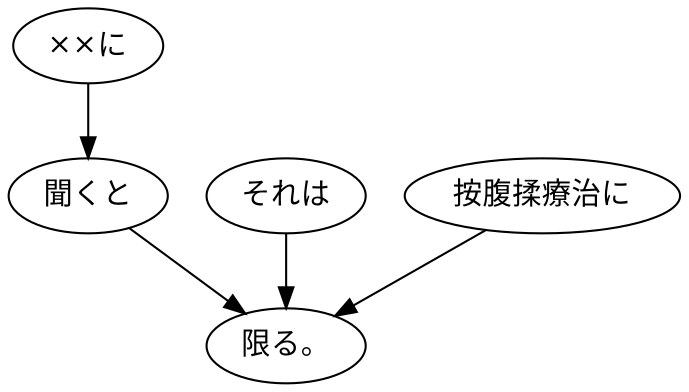 digraph graph511 {
	node0 [label="××に"];
	node1 [label="聞くと"];
	node2 [label="それは"];
	node3 [label="按腹揉療治に"];
	node4 [label="限る。"];
	node0 -> node1;
	node1 -> node4;
	node2 -> node4;
	node3 -> node4;
}
